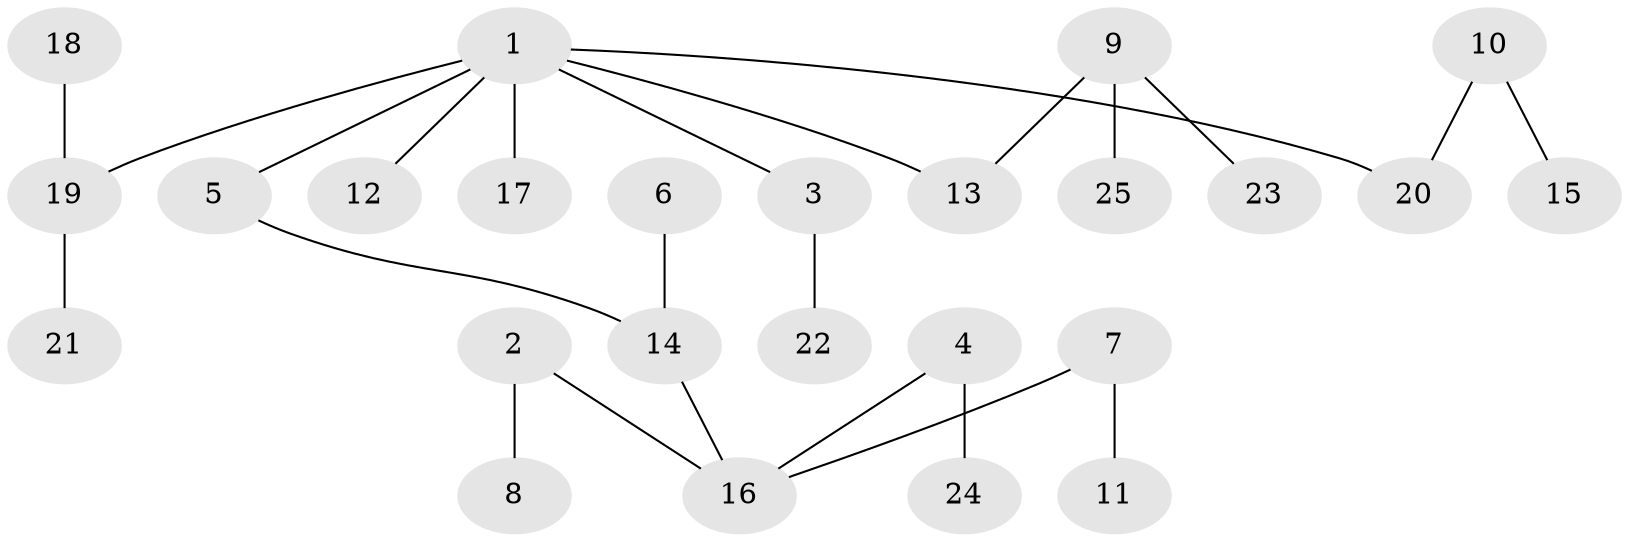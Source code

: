 // original degree distribution, {2: 0.19672131147540983, 7: 0.01639344262295082, 5: 0.04918032786885246, 3: 0.14754098360655737, 6: 0.01639344262295082, 1: 0.5409836065573771, 4: 0.03278688524590164}
// Generated by graph-tools (version 1.1) at 2025/37/03/04/25 23:37:26]
// undirected, 25 vertices, 24 edges
graph export_dot {
  node [color=gray90,style=filled];
  1;
  2;
  3;
  4;
  5;
  6;
  7;
  8;
  9;
  10;
  11;
  12;
  13;
  14;
  15;
  16;
  17;
  18;
  19;
  20;
  21;
  22;
  23;
  24;
  25;
  1 -- 3 [weight=1.0];
  1 -- 5 [weight=1.0];
  1 -- 12 [weight=1.0];
  1 -- 13 [weight=1.0];
  1 -- 17 [weight=1.0];
  1 -- 19 [weight=1.0];
  1 -- 20 [weight=1.0];
  2 -- 8 [weight=1.0];
  2 -- 16 [weight=1.0];
  3 -- 22 [weight=1.0];
  4 -- 16 [weight=1.0];
  4 -- 24 [weight=1.0];
  5 -- 14 [weight=1.0];
  6 -- 14 [weight=1.0];
  7 -- 11 [weight=1.0];
  7 -- 16 [weight=1.0];
  9 -- 13 [weight=1.0];
  9 -- 23 [weight=1.0];
  9 -- 25 [weight=1.0];
  10 -- 15 [weight=1.0];
  10 -- 20 [weight=1.0];
  14 -- 16 [weight=1.0];
  18 -- 19 [weight=1.0];
  19 -- 21 [weight=1.0];
}
